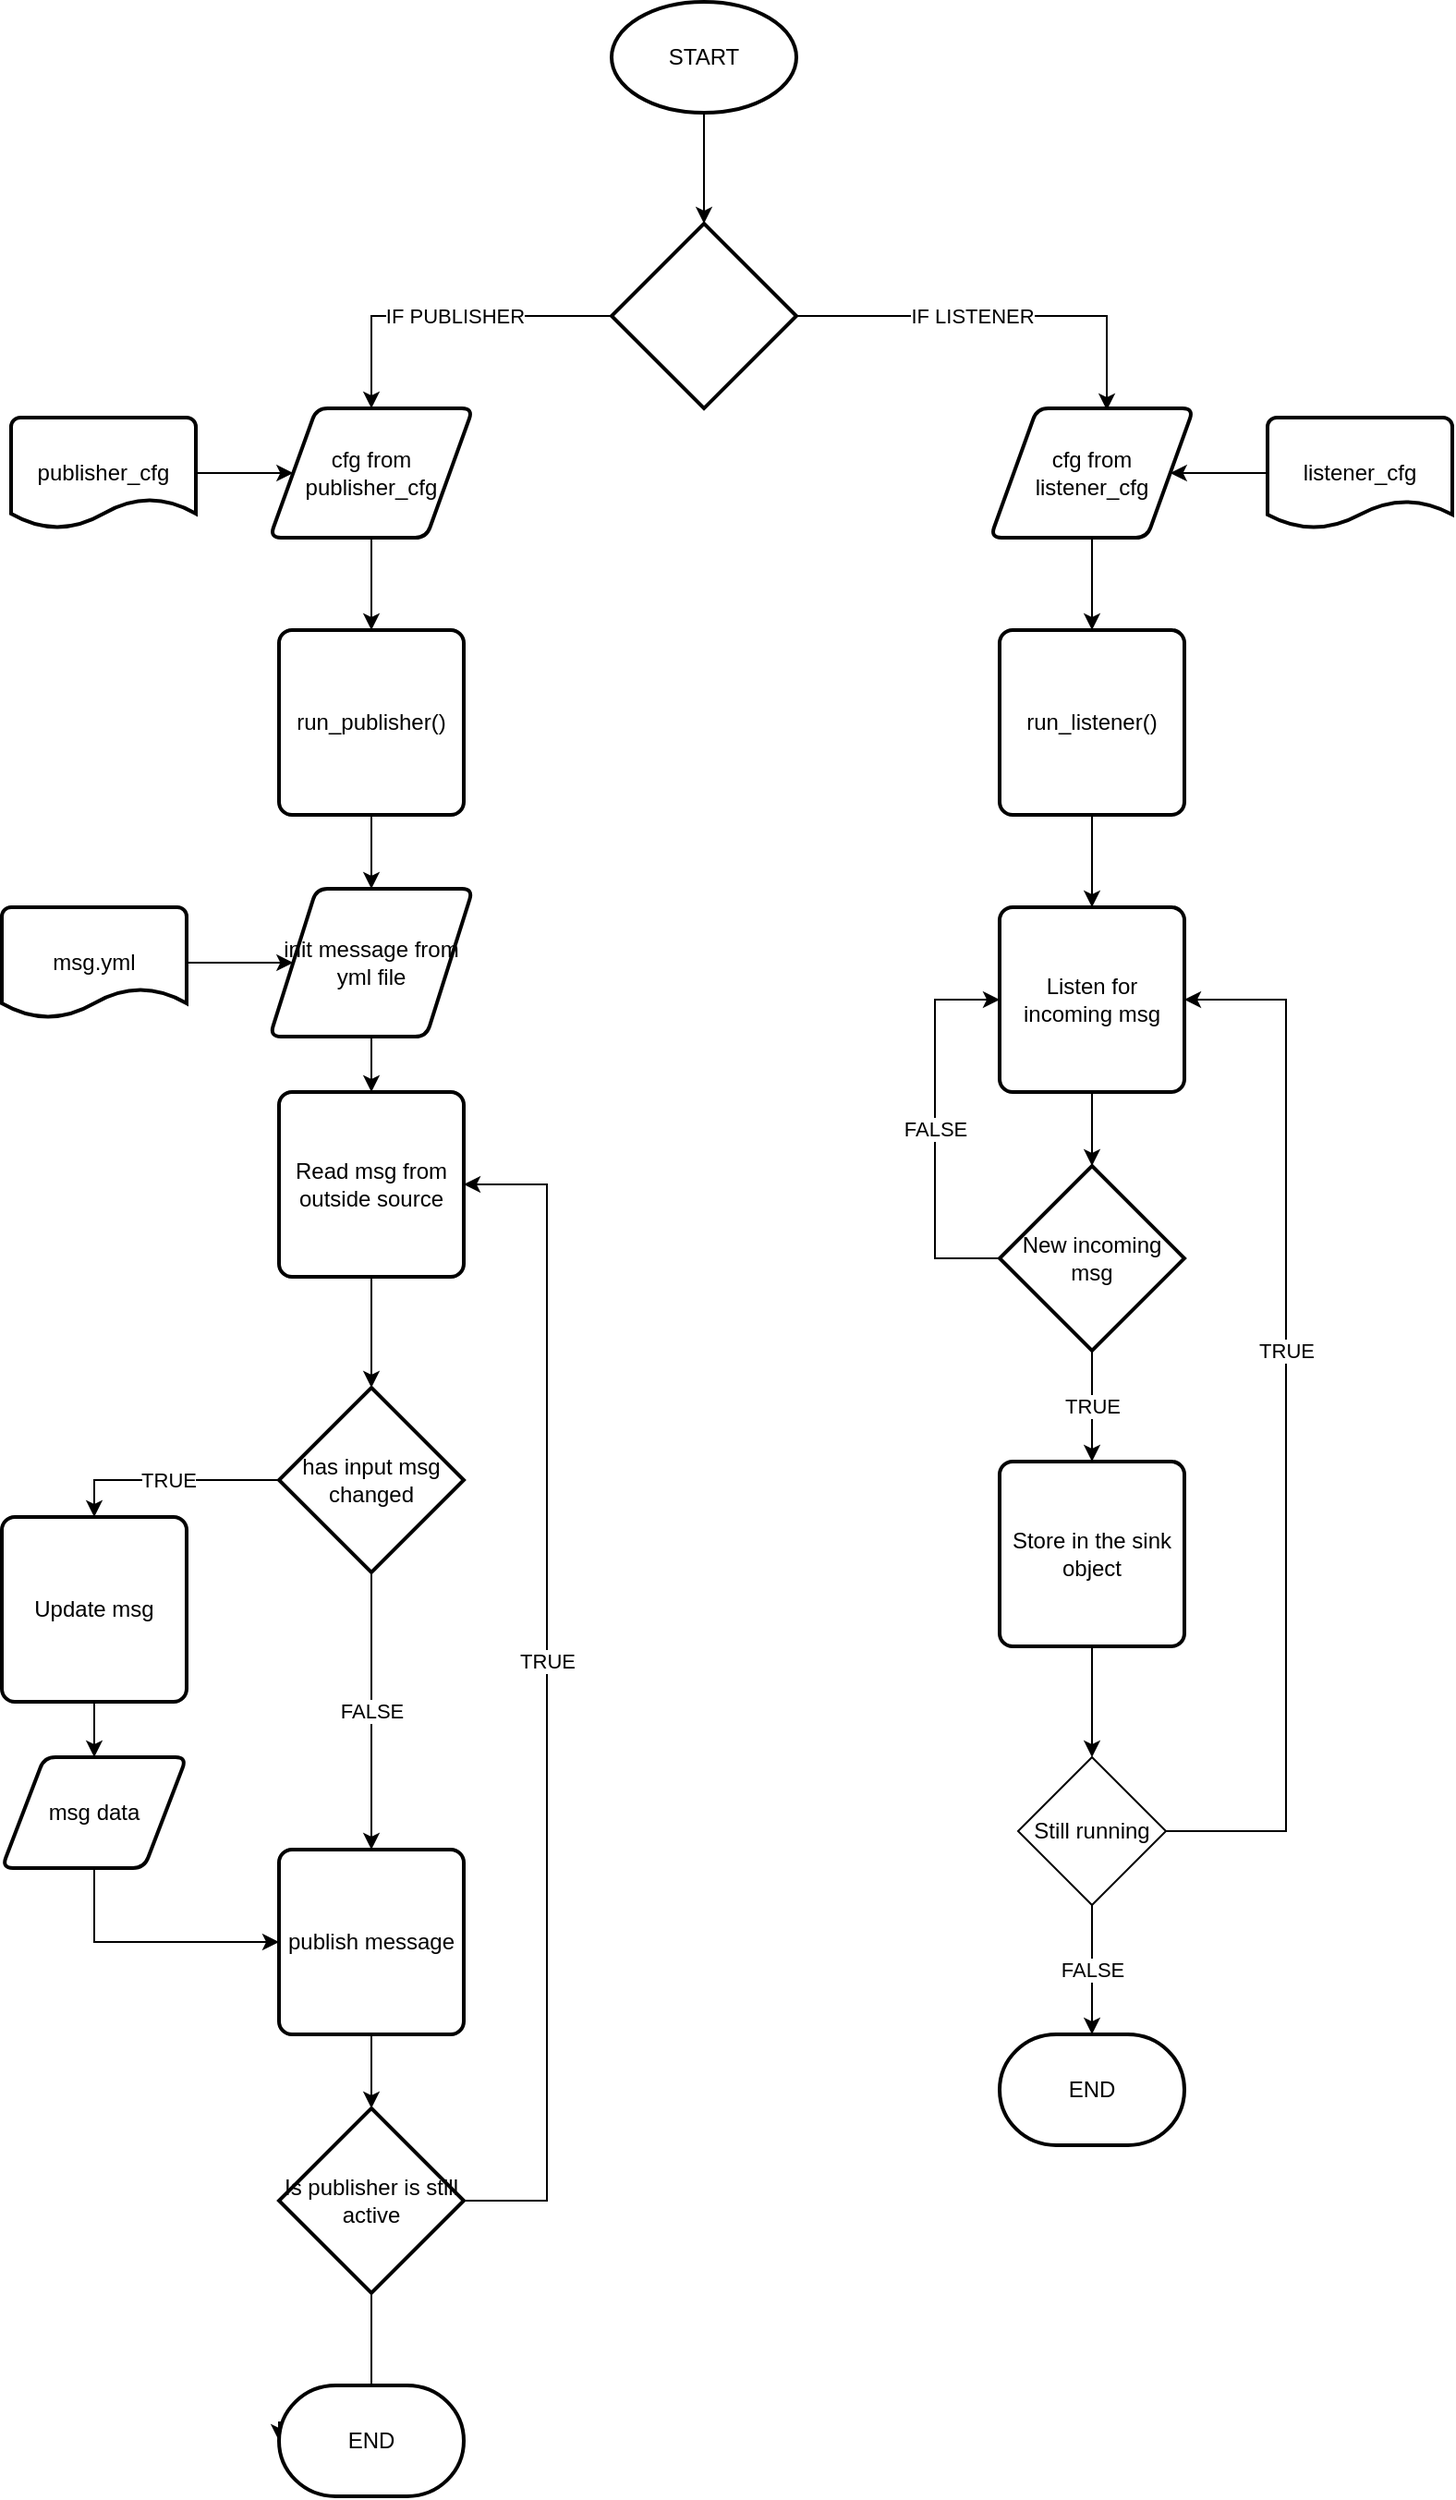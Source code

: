 <mxfile version="14.7.4" type="embed"><diagram id="TCcoEWv7qh16H4xvfLQk" name="Page-1"><mxGraphModel dx="1047" dy="723" grid="1" gridSize="10" guides="1" tooltips="1" connect="1" arrows="1" fold="1" page="1" pageScale="1" pageWidth="850" pageHeight="1100" math="0" shadow="0"><root><mxCell id="0"/><mxCell id="1" parent="0"/><mxCell id="6" style="edgeStyle=orthogonalEdgeStyle;rounded=0;orthogonalLoop=1;jettySize=auto;html=1;" parent="1" source="2" target="4" edge="1"><mxGeometry relative="1" as="geometry"/></mxCell><mxCell id="2" value="START" style="strokeWidth=2;html=1;shape=mxgraph.flowchart.start_2;whiteSpace=wrap;" parent="1" vertex="1"><mxGeometry x="375" y="20" width="100" height="60" as="geometry"/></mxCell><mxCell id="8" style="edgeStyle=orthogonalEdgeStyle;rounded=0;orthogonalLoop=1;jettySize=auto;html=1;entryX=0.5;entryY=0;entryDx=0;entryDy=0;" parent="1" source="4" target="19" edge="1"><mxGeometry relative="1" as="geometry"><mxPoint x="260" y="200" as="targetPoint"/></mxGeometry></mxCell><mxCell id="9" value="IF PUBLISHER" style="edgeLabel;html=1;align=center;verticalAlign=middle;resizable=0;points=[];" parent="8" vertex="1" connectable="0"><mxGeometry x="-0.058" relative="1" as="geometry"><mxPoint as="offset"/></mxGeometry></mxCell><mxCell id="11" style="edgeStyle=orthogonalEdgeStyle;rounded=0;orthogonalLoop=1;jettySize=auto;html=1;entryX=0.573;entryY=0.014;entryDx=0;entryDy=0;entryPerimeter=0;" parent="1" source="4" target="23" edge="1"><mxGeometry relative="1" as="geometry"><mxPoint x="650" y="160" as="targetPoint"/></mxGeometry></mxCell><mxCell id="12" value="IF LISTENER" style="edgeLabel;html=1;align=center;verticalAlign=middle;resizable=0;points=[];" parent="11" vertex="1" connectable="0"><mxGeometry x="-0.103" y="-3" relative="1" as="geometry"><mxPoint x="-3" y="-3" as="offset"/></mxGeometry></mxCell><mxCell id="4" value="" style="strokeWidth=2;html=1;shape=mxgraph.flowchart.decision;whiteSpace=wrap;" parent="1" vertex="1"><mxGeometry x="375" y="140" width="100" height="100" as="geometry"/></mxCell><mxCell id="47" style="edgeStyle=orthogonalEdgeStyle;rounded=0;orthogonalLoop=1;jettySize=auto;html=1;" parent="1" source="7" target="46" edge="1"><mxGeometry relative="1" as="geometry"/></mxCell><mxCell id="7" value="run_publisher()" style="rounded=1;whiteSpace=wrap;html=1;absoluteArcSize=1;arcSize=14;strokeWidth=2;" parent="1" vertex="1"><mxGeometry x="195" y="360" width="100" height="100" as="geometry"/></mxCell><mxCell id="69" style="edgeStyle=orthogonalEdgeStyle;rounded=0;orthogonalLoop=1;jettySize=auto;html=1;" parent="1" source="10" target="68" edge="1"><mxGeometry relative="1" as="geometry"/></mxCell><mxCell id="10" value="run_listener()" style="rounded=1;whiteSpace=wrap;html=1;absoluteArcSize=1;arcSize=14;strokeWidth=2;" parent="1" vertex="1"><mxGeometry x="585" y="360" width="100" height="100" as="geometry"/></mxCell><mxCell id="21" style="edgeStyle=orthogonalEdgeStyle;rounded=0;orthogonalLoop=1;jettySize=auto;html=1;" parent="1" source="13" target="19" edge="1"><mxGeometry relative="1" as="geometry"/></mxCell><mxCell id="13" value="publisher_cfg" style="strokeWidth=2;html=1;shape=mxgraph.flowchart.document2;whiteSpace=wrap;size=0.267;" parent="1" vertex="1"><mxGeometry x="50" y="245" width="100" height="60" as="geometry"/></mxCell><mxCell id="18" style="edgeStyle=orthogonalEdgeStyle;rounded=0;orthogonalLoop=1;jettySize=auto;html=1;entryX=1;entryY=0.5;entryDx=0;entryDy=0;" parent="1" source="15" target="23" edge="1"><mxGeometry relative="1" as="geometry"><mxPoint x="660" y="275" as="targetPoint"/></mxGeometry></mxCell><mxCell id="15" value="listener_cfg" style="strokeWidth=2;html=1;shape=mxgraph.flowchart.document2;whiteSpace=wrap;size=0.25;" parent="1" vertex="1"><mxGeometry x="730" y="245" width="100" height="60" as="geometry"/></mxCell><mxCell id="22" style="edgeStyle=orthogonalEdgeStyle;rounded=0;orthogonalLoop=1;jettySize=auto;html=1;entryX=0.5;entryY=0;entryDx=0;entryDy=0;" parent="1" source="19" target="7" edge="1"><mxGeometry relative="1" as="geometry"/></mxCell><mxCell id="19" value="cfg from publisher_cfg" style="shape=parallelogram;html=1;strokeWidth=2;perimeter=parallelogramPerimeter;whiteSpace=wrap;rounded=1;arcSize=12;size=0.23;" parent="1" vertex="1"><mxGeometry x="190" y="240" width="110" height="70" as="geometry"/></mxCell><mxCell id="24" style="edgeStyle=orthogonalEdgeStyle;rounded=0;orthogonalLoop=1;jettySize=auto;html=1;" parent="1" source="23" target="10" edge="1"><mxGeometry relative="1" as="geometry"/></mxCell><mxCell id="23" value="cfg from listener_cfg" style="shape=parallelogram;html=1;strokeWidth=2;perimeter=parallelogramPerimeter;whiteSpace=wrap;rounded=1;arcSize=12;size=0.23;" parent="1" vertex="1"><mxGeometry x="580" y="240" width="110" height="70" as="geometry"/></mxCell><mxCell id="43" style="edgeStyle=orthogonalEdgeStyle;rounded=0;orthogonalLoop=1;jettySize=auto;html=1;" parent="1" source="28" target="42" edge="1"><mxGeometry relative="1" as="geometry"/></mxCell><mxCell id="28" value="publish message" style="rounded=1;whiteSpace=wrap;html=1;absoluteArcSize=1;arcSize=14;strokeWidth=2;" parent="1" vertex="1"><mxGeometry x="195" y="1020" width="100" height="100" as="geometry"/></mxCell><mxCell id="60" style="edgeStyle=orthogonalEdgeStyle;rounded=0;orthogonalLoop=1;jettySize=auto;html=1;entryX=1;entryY=0.5;entryDx=0;entryDy=0;" parent="1" source="42" target="65" edge="1"><mxGeometry relative="1" as="geometry"><Array as="points"><mxPoint x="340" y="1210"/><mxPoint x="340" y="660"/></Array></mxGeometry></mxCell><mxCell id="61" value="TRUE" style="edgeLabel;html=1;align=center;verticalAlign=middle;resizable=0;points=[];" parent="60" vertex="1" connectable="0"><mxGeometry x="-0.1" y="-3" relative="1" as="geometry"><mxPoint x="-3" y="-49" as="offset"/></mxGeometry></mxCell><mxCell id="63" style="edgeStyle=orthogonalEdgeStyle;rounded=0;orthogonalLoop=1;jettySize=auto;html=1;entryX=0;entryY=0.5;entryDx=0;entryDy=0;entryPerimeter=0;" parent="1" source="42" target="64" edge="1"><mxGeometry relative="1" as="geometry"><mxPoint x="245" y="1320" as="targetPoint"/><Array as="points"><mxPoint x="245" y="1330"/></Array></mxGeometry></mxCell><mxCell id="42" value="Is publisher is still active" style="strokeWidth=2;html=1;shape=mxgraph.flowchart.decision;whiteSpace=wrap;" parent="1" vertex="1"><mxGeometry x="195" y="1160" width="100" height="100" as="geometry"/></mxCell><mxCell id="48" style="edgeStyle=orthogonalEdgeStyle;rounded=0;orthogonalLoop=1;jettySize=auto;html=1;entryX=0;entryY=0.5;entryDx=0;entryDy=0;" parent="1" source="45" target="46" edge="1"><mxGeometry relative="1" as="geometry"/></mxCell><mxCell id="45" value="msg.yml" style="strokeWidth=2;html=1;shape=mxgraph.flowchart.document2;whiteSpace=wrap;size=0.267;" parent="1" vertex="1"><mxGeometry x="45" y="510" width="100" height="60" as="geometry"/></mxCell><mxCell id="66" style="edgeStyle=orthogonalEdgeStyle;rounded=0;orthogonalLoop=1;jettySize=auto;html=1;entryX=0.5;entryY=0;entryDx=0;entryDy=0;" parent="1" source="46" target="65" edge="1"><mxGeometry relative="1" as="geometry"/></mxCell><mxCell id="46" value="init message from yml file" style="shape=parallelogram;html=1;strokeWidth=2;perimeter=parallelogramPerimeter;whiteSpace=wrap;rounded=1;arcSize=12;size=0.23;" parent="1" vertex="1"><mxGeometry x="190" y="500" width="110" height="80" as="geometry"/></mxCell><mxCell id="51" value="FALSE" style="edgeStyle=orthogonalEdgeStyle;rounded=0;orthogonalLoop=1;jettySize=auto;html=1;" parent="1" source="49" target="28" edge="1"><mxGeometry relative="1" as="geometry"/></mxCell><mxCell id="56" value="TRUE" style="edgeStyle=orthogonalEdgeStyle;rounded=0;orthogonalLoop=1;jettySize=auto;html=1;entryX=0.5;entryY=0;entryDx=0;entryDy=0;" parent="1" source="49" target="55" edge="1"><mxGeometry relative="1" as="geometry"/></mxCell><mxCell id="49" value="has input msg changed" style="strokeWidth=2;html=1;shape=mxgraph.flowchart.decision;whiteSpace=wrap;" parent="1" vertex="1"><mxGeometry x="195" y="770" width="100" height="100" as="geometry"/></mxCell><mxCell id="58" style="edgeStyle=orthogonalEdgeStyle;rounded=0;orthogonalLoop=1;jettySize=auto;html=1;" parent="1" source="55" target="57" edge="1"><mxGeometry relative="1" as="geometry"/></mxCell><mxCell id="55" value="Update msg" style="rounded=1;whiteSpace=wrap;html=1;absoluteArcSize=1;arcSize=14;strokeWidth=2;" parent="1" vertex="1"><mxGeometry x="45" y="840" width="100" height="100" as="geometry"/></mxCell><mxCell id="59" style="edgeStyle=orthogonalEdgeStyle;rounded=0;orthogonalLoop=1;jettySize=auto;html=1;" parent="1" source="57" target="28" edge="1"><mxGeometry relative="1" as="geometry"><Array as="points"><mxPoint x="95" y="1070"/></Array></mxGeometry></mxCell><mxCell id="57" value="msg data" style="shape=parallelogram;html=1;strokeWidth=2;perimeter=parallelogramPerimeter;whiteSpace=wrap;rounded=1;arcSize=12;size=0.23;" parent="1" vertex="1"><mxGeometry x="45" y="970" width="100" height="60" as="geometry"/></mxCell><mxCell id="64" value="END" style="strokeWidth=2;html=1;shape=mxgraph.flowchart.terminator;whiteSpace=wrap;" parent="1" vertex="1"><mxGeometry x="195" y="1310" width="100" height="60" as="geometry"/></mxCell><mxCell id="67" style="edgeStyle=orthogonalEdgeStyle;rounded=0;orthogonalLoop=1;jettySize=auto;html=1;entryX=0.5;entryY=0;entryDx=0;entryDy=0;entryPerimeter=0;" parent="1" source="65" target="49" edge="1"><mxGeometry relative="1" as="geometry"/></mxCell><mxCell id="65" value="Read msg from outside source" style="rounded=1;whiteSpace=wrap;html=1;absoluteArcSize=1;arcSize=14;strokeWidth=2;" parent="1" vertex="1"><mxGeometry x="195" y="610" width="100" height="100" as="geometry"/></mxCell><mxCell id="75" style="edgeStyle=orthogonalEdgeStyle;rounded=0;orthogonalLoop=1;jettySize=auto;html=1;" parent="1" source="68" target="70" edge="1"><mxGeometry relative="1" as="geometry"/></mxCell><mxCell id="68" value="Listen for incoming msg" style="rounded=1;whiteSpace=wrap;html=1;absoluteArcSize=1;arcSize=14;strokeWidth=2;" parent="1" vertex="1"><mxGeometry x="585" y="510" width="100" height="100" as="geometry"/></mxCell><mxCell id="72" value="TRUE" style="edgeStyle=orthogonalEdgeStyle;rounded=0;orthogonalLoop=1;jettySize=auto;html=1;entryX=0.5;entryY=0;entryDx=0;entryDy=0;" parent="1" source="70" target="71" edge="1"><mxGeometry relative="1" as="geometry"/></mxCell><mxCell id="73" value="FALSE" style="edgeStyle=orthogonalEdgeStyle;rounded=0;orthogonalLoop=1;jettySize=auto;html=1;entryX=0;entryY=0.5;entryDx=0;entryDy=0;" parent="1" source="70" target="68" edge="1"><mxGeometry relative="1" as="geometry"><mxPoint x="520" y="570" as="targetPoint"/><Array as="points"><mxPoint x="550" y="700"/><mxPoint x="550" y="560"/></Array></mxGeometry></mxCell><mxCell id="70" value="New incoming msg" style="strokeWidth=2;html=1;shape=mxgraph.flowchart.decision;whiteSpace=wrap;" parent="1" vertex="1"><mxGeometry x="585" y="650" width="100" height="100" as="geometry"/></mxCell><mxCell id="77" style="edgeStyle=orthogonalEdgeStyle;rounded=0;orthogonalLoop=1;jettySize=auto;html=1;entryX=0.5;entryY=0;entryDx=0;entryDy=0;" edge="1" parent="1" source="71" target="76"><mxGeometry relative="1" as="geometry"/></mxCell><mxCell id="71" value="Store in the sink object" style="rounded=1;whiteSpace=wrap;html=1;absoluteArcSize=1;arcSize=14;strokeWidth=2;" parent="1" vertex="1"><mxGeometry x="585" y="810" width="100" height="100" as="geometry"/></mxCell><mxCell id="78" style="edgeStyle=orthogonalEdgeStyle;rounded=0;orthogonalLoop=1;jettySize=auto;html=1;entryX=1;entryY=0.5;entryDx=0;entryDy=0;" edge="1" parent="1" source="76" target="68"><mxGeometry relative="1" as="geometry"><Array as="points"><mxPoint x="740" y="1010"/><mxPoint x="740" y="560"/></Array></mxGeometry></mxCell><mxCell id="79" value="TRUE" style="edgeLabel;html=1;align=center;verticalAlign=middle;resizable=0;points=[];" vertex="1" connectable="0" parent="78"><mxGeometry x="0.179" relative="1" as="geometry"><mxPoint y="11" as="offset"/></mxGeometry></mxCell><mxCell id="81" value="FALSE" style="edgeStyle=orthogonalEdgeStyle;rounded=0;orthogonalLoop=1;jettySize=auto;html=1;entryX=0.5;entryY=0;entryDx=0;entryDy=0;entryPerimeter=0;" edge="1" parent="1" source="76" target="80"><mxGeometry relative="1" as="geometry"/></mxCell><mxCell id="76" value="Still running" style="rhombus;whiteSpace=wrap;html=1;" vertex="1" parent="1"><mxGeometry x="595" y="970" width="80" height="80" as="geometry"/></mxCell><mxCell id="80" value="END" style="strokeWidth=2;html=1;shape=mxgraph.flowchart.terminator;whiteSpace=wrap;" vertex="1" parent="1"><mxGeometry x="585" y="1120" width="100" height="60" as="geometry"/></mxCell></root></mxGraphModel></diagram></mxfile>